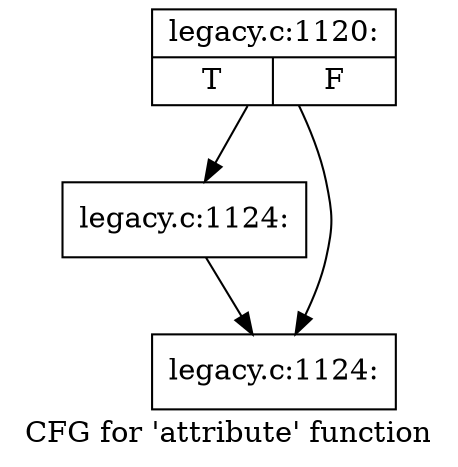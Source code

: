digraph "CFG for 'attribute' function" {
	label="CFG for 'attribute' function";

	Node0x49626b0 [shape=record,label="{legacy.c:1120:|{<s0>T|<s1>F}}"];
	Node0x49626b0 -> Node0x4962540;
	Node0x49626b0 -> Node0x4962590;
	Node0x4962540 [shape=record,label="{legacy.c:1124:}"];
	Node0x4962540 -> Node0x4962590;
	Node0x4962590 [shape=record,label="{legacy.c:1124:}"];
}
